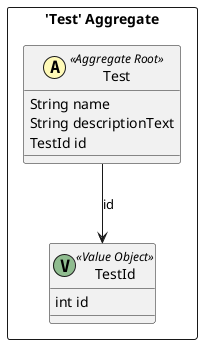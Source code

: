 @startuml

skinparam componentStyle uml2

package "'Test' Aggregate" <<Rectangle>> {
	class Test <<(A,#fffab8) Aggregate Root>> {
		String name
		String descriptionText
		TestId id
	}
	class TestId <<(V,DarkSeaGreen) Value Object>> {
		int id
	}
}
Test --> TestId : id


@enduml
